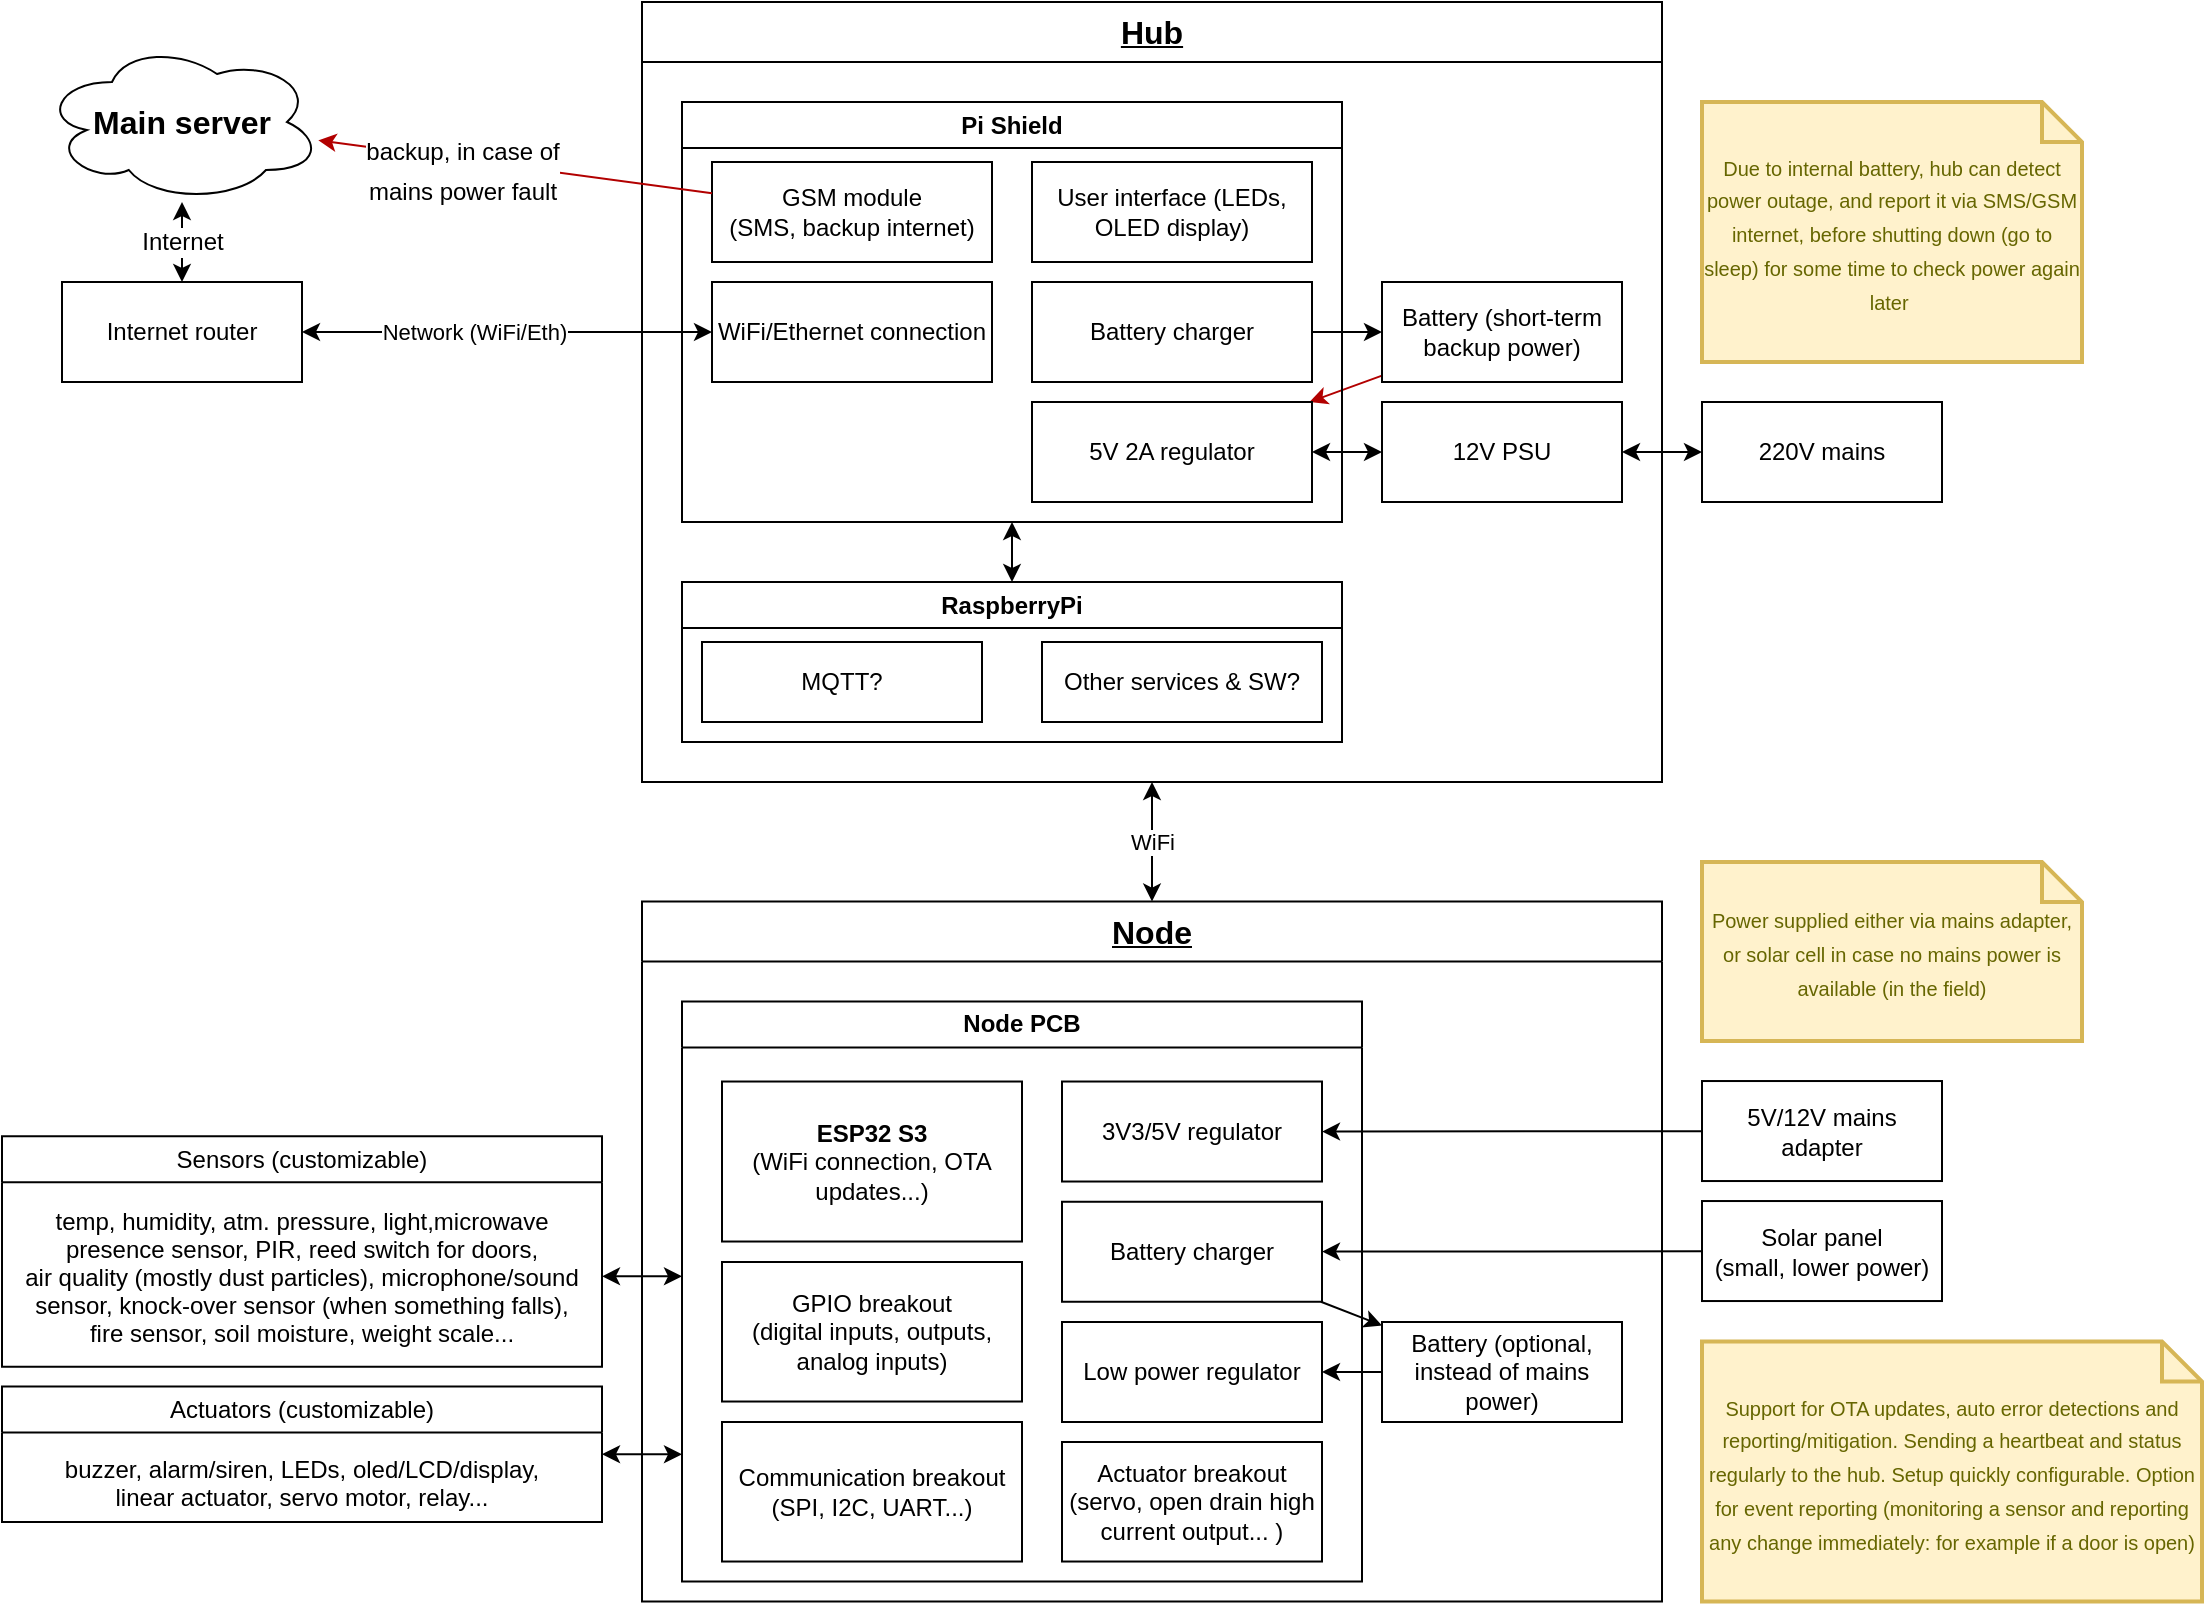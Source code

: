 <mxfile>
    <diagram id="x9bcelpgYHxCwuGAqYpQ" name="Page-1">
        <mxGraphModel dx="2077" dy="907" grid="1" gridSize="10" guides="1" tooltips="1" connect="1" arrows="1" fold="1" page="1" pageScale="1" pageWidth="1169" pageHeight="827" math="0" shadow="0">
            <root>
                <mxCell id="0"/>
                <mxCell id="1" parent="0"/>
                <mxCell id="7" value="&lt;u&gt;&lt;font style=&quot;font-size: 16px;&quot;&gt;Hub&lt;/font&gt;&lt;/u&gt;" style="swimlane;whiteSpace=wrap;html=1;startSize=30;" vertex="1" parent="1">
                    <mxGeometry x="370" y="10" width="510" height="390" as="geometry">
                        <mxRectangle x="140" y="160" width="140" height="30" as="alternateBounds"/>
                    </mxGeometry>
                </mxCell>
                <mxCell id="50" style="edgeStyle=none;html=1;startArrow=none;startFill=0;endArrow=classic;endFill=1;fillColor=#e51400;strokeColor=#B20000;" edge="1" parent="7" source="13" target="43">
                    <mxGeometry relative="1" as="geometry"/>
                </mxCell>
                <mxCell id="13" value="Battery (short-term backup power)" style="rounded=0;whiteSpace=wrap;html=1;" vertex="1" parent="7">
                    <mxGeometry x="370" y="140" width="120" height="50" as="geometry"/>
                </mxCell>
                <mxCell id="20" value="Pi Shield" style="swimlane;whiteSpace=wrap;html=1;" vertex="1" parent="7">
                    <mxGeometry x="20" y="50" width="330" height="210" as="geometry"/>
                </mxCell>
                <mxCell id="35" value="WiFi/Ethernet connection" style="rounded=0;whiteSpace=wrap;html=1;" vertex="1" parent="20">
                    <mxGeometry x="15" y="90" width="140" height="50" as="geometry"/>
                </mxCell>
                <mxCell id="34" value="GSM module&lt;br&gt;(SMS, backup internet)" style="rounded=0;whiteSpace=wrap;html=1;" vertex="1" parent="20">
                    <mxGeometry x="15" y="30" width="140" height="50" as="geometry"/>
                </mxCell>
                <mxCell id="42" value="Battery charger" style="rounded=0;whiteSpace=wrap;html=1;" vertex="1" parent="20">
                    <mxGeometry x="175" y="90" width="140" height="50" as="geometry"/>
                </mxCell>
                <mxCell id="43" value="5V 2A regulator" style="rounded=0;whiteSpace=wrap;html=1;" vertex="1" parent="20">
                    <mxGeometry x="175" y="150" width="140" height="50" as="geometry"/>
                </mxCell>
                <mxCell id="49" value="User interface (LEDs, OLED display)" style="rounded=0;whiteSpace=wrap;html=1;" vertex="1" parent="20">
                    <mxGeometry x="175" y="30" width="140" height="50" as="geometry"/>
                </mxCell>
                <mxCell id="46" style="edgeStyle=none;html=1;startArrow=classic;startFill=1;endArrow=classic;endFill=1;" edge="1" parent="7" source="26" target="43">
                    <mxGeometry relative="1" as="geometry"/>
                </mxCell>
                <mxCell id="26" value="12V PSU" style="rounded=0;whiteSpace=wrap;html=1;" vertex="1" parent="7">
                    <mxGeometry x="370" y="200" width="120" height="50" as="geometry"/>
                </mxCell>
                <mxCell id="51" style="edgeStyle=none;html=1;entryX=0.5;entryY=1;entryDx=0;entryDy=0;startArrow=classic;startFill=1;endArrow=classic;endFill=1;" edge="1" parent="7" source="38" target="20">
                    <mxGeometry relative="1" as="geometry"/>
                </mxCell>
                <mxCell id="38" value="RaspberryPi" style="swimlane;whiteSpace=wrap;html=1;" vertex="1" parent="7">
                    <mxGeometry x="20" y="290" width="330" height="80" as="geometry"/>
                </mxCell>
                <mxCell id="40" value="MQTT?" style="rounded=0;whiteSpace=wrap;html=1;" vertex="1" parent="38">
                    <mxGeometry x="10" y="30" width="140" height="40" as="geometry"/>
                </mxCell>
                <mxCell id="41" value="Other services &amp;amp; SW?" style="rounded=0;whiteSpace=wrap;html=1;" vertex="1" parent="38">
                    <mxGeometry x="180" y="30" width="140" height="40" as="geometry"/>
                </mxCell>
                <mxCell id="47" style="edgeStyle=none;html=1;entryX=0;entryY=0.5;entryDx=0;entryDy=0;startArrow=none;startFill=0;endArrow=classic;endFill=1;" edge="1" parent="7" source="42" target="13">
                    <mxGeometry relative="1" as="geometry"/>
                </mxCell>
                <mxCell id="52" style="edgeStyle=none;html=1;entryX=0.5;entryY=1;entryDx=0;entryDy=0;startArrow=classic;startFill=1;endArrow=classic;endFill=1;" edge="1" parent="1" source="8" target="7">
                    <mxGeometry relative="1" as="geometry"/>
                </mxCell>
                <mxCell id="53" value="WiFi" style="edgeLabel;html=1;align=center;verticalAlign=middle;resizable=0;points=[];" vertex="1" connectable="0" parent="52">
                    <mxGeometry x="0.434" y="1" relative="1" as="geometry">
                        <mxPoint x="1" y="13" as="offset"/>
                    </mxGeometry>
                </mxCell>
                <mxCell id="8" value="&lt;u&gt;&lt;font style=&quot;font-size: 16px;&quot;&gt;Node&lt;/font&gt;&lt;/u&gt;" style="swimlane;whiteSpace=wrap;html=1;startSize=30;" vertex="1" parent="1">
                    <mxGeometry x="370" y="459.76" width="510" height="350" as="geometry">
                        <mxRectangle x="140" y="160" width="140" height="30" as="alternateBounds"/>
                    </mxGeometry>
                </mxCell>
                <mxCell id="21" value="Node PCB" style="swimlane;whiteSpace=wrap;html=1;" vertex="1" parent="8">
                    <mxGeometry x="20" y="50" width="340" height="290" as="geometry"/>
                </mxCell>
                <mxCell id="31" value="Battery charger" style="rounded=0;whiteSpace=wrap;html=1;" vertex="1" parent="21">
                    <mxGeometry x="190" y="100.12" width="130" height="50" as="geometry"/>
                </mxCell>
                <mxCell id="32" value="Low power regulator" style="rounded=0;whiteSpace=wrap;html=1;" vertex="1" parent="21">
                    <mxGeometry x="190" y="160.24" width="130" height="50" as="geometry"/>
                </mxCell>
                <mxCell id="63" value="3V3/5V regulator" style="rounded=0;whiteSpace=wrap;html=1;" vertex="1" parent="21">
                    <mxGeometry x="190" y="40" width="130" height="50" as="geometry"/>
                </mxCell>
                <mxCell id="80" value="&lt;b&gt;ESP32 S3&lt;/b&gt;&lt;br&gt;(WiFi connection, OTA updates...)" style="rounded=0;whiteSpace=wrap;html=1;" vertex="1" parent="21">
                    <mxGeometry x="20" y="40" width="150" height="80" as="geometry"/>
                </mxCell>
                <mxCell id="82" value="GPIO breakout &lt;br&gt;(digital inputs, outputs, analog inputs)" style="rounded=0;whiteSpace=wrap;html=1;" vertex="1" parent="21">
                    <mxGeometry x="20" y="130.24" width="150" height="69.76" as="geometry"/>
                </mxCell>
                <mxCell id="84" value="Communication breakout &lt;br&gt;(SPI, I2C, UART...)" style="rounded=0;whiteSpace=wrap;html=1;" vertex="1" parent="21">
                    <mxGeometry x="20" y="210.24" width="150" height="69.76" as="geometry"/>
                </mxCell>
                <mxCell id="86" value="Actuator breakout&lt;br&gt;(servo, open drain high current output... )" style="rounded=0;whiteSpace=wrap;html=1;" vertex="1" parent="21">
                    <mxGeometry x="190" y="220.24" width="130" height="59.76" as="geometry"/>
                </mxCell>
                <mxCell id="68" style="edgeStyle=none;sketch=0;html=1;fontSize=16;startArrow=none;startFill=0;endArrow=classic;endFill=1;entryX=1;entryY=0.5;entryDx=0;entryDy=0;" edge="1" parent="8" source="29" target="32">
                    <mxGeometry relative="1" as="geometry">
                        <mxPoint x="340" y="310" as="targetPoint"/>
                    </mxGeometry>
                </mxCell>
                <mxCell id="29" value="Battery (optional, instead of mains power)" style="rounded=0;whiteSpace=wrap;html=1;" vertex="1" parent="8">
                    <mxGeometry x="370" y="210.24" width="120" height="50" as="geometry"/>
                </mxCell>
                <mxCell id="67" style="edgeStyle=none;html=1;fontSize=16;startArrow=none;startFill=0;endArrow=classic;endFill=1;" edge="1" parent="8" source="31" target="29">
                    <mxGeometry relative="1" as="geometry"/>
                </mxCell>
                <mxCell id="27" value="" style="edgeStyle=none;html=1;entryX=1;entryY=0.5;entryDx=0;entryDy=0;startArrow=classic;startFill=1;endArrow=classic;endFill=1;" edge="1" parent="1" source="25" target="26">
                    <mxGeometry x="-0.125" relative="1" as="geometry">
                        <Array as="points"/>
                        <mxPoint as="offset"/>
                    </mxGeometry>
                </mxCell>
                <mxCell id="25" value="220V mains" style="rounded=0;whiteSpace=wrap;html=1;" vertex="1" parent="1">
                    <mxGeometry x="900" y="210" width="120" height="50" as="geometry"/>
                </mxCell>
                <mxCell id="73" style="edgeStyle=none;sketch=0;html=1;fontSize=16;startArrow=classic;startFill=1;endArrow=classic;endFill=1;" edge="1" parent="1" source="36" target="72">
                    <mxGeometry relative="1" as="geometry"/>
                </mxCell>
                <mxCell id="76" value="Internet" style="edgeLabel;html=1;align=center;verticalAlign=middle;resizable=0;points=[];fontSize=12;" vertex="1" connectable="0" parent="73">
                    <mxGeometry x="0.34" relative="1" as="geometry">
                        <mxPoint y="7" as="offset"/>
                    </mxGeometry>
                </mxCell>
                <mxCell id="36" value="Internet router" style="rounded=0;whiteSpace=wrap;html=1;" vertex="1" parent="1">
                    <mxGeometry x="80" y="150" width="120" height="50" as="geometry"/>
                </mxCell>
                <mxCell id="37" style="edgeStyle=none;html=1;entryX=1;entryY=0.5;entryDx=0;entryDy=0;startArrow=classic;startFill=1;endArrow=classic;endFill=1;" edge="1" parent="1" source="35" target="36">
                    <mxGeometry relative="1" as="geometry"/>
                </mxCell>
                <mxCell id="55" value="Network (WiFi/Eth)" style="edgeLabel;html=1;align=center;verticalAlign=middle;resizable=0;points=[];" vertex="1" connectable="0" parent="37">
                    <mxGeometry x="0.254" relative="1" as="geometry">
                        <mxPoint x="9" as="offset"/>
                    </mxGeometry>
                </mxCell>
                <mxCell id="69" style="edgeStyle=none;sketch=0;html=1;entryX=1;entryY=0.5;entryDx=0;entryDy=0;fontSize=16;startArrow=none;startFill=0;endArrow=classic;endFill=1;" edge="1" parent="1" source="62" target="63">
                    <mxGeometry relative="1" as="geometry"/>
                </mxCell>
                <mxCell id="62" value="5V/12V mains adapter" style="rounded=0;whiteSpace=wrap;html=1;" vertex="1" parent="1">
                    <mxGeometry x="900" y="549.52" width="120" height="50" as="geometry"/>
                </mxCell>
                <mxCell id="71" style="edgeStyle=none;sketch=0;html=1;fontSize=16;startArrow=none;startFill=0;endArrow=classic;endFill=1;" edge="1" parent="1" source="70" target="31">
                    <mxGeometry relative="1" as="geometry"/>
                </mxCell>
                <mxCell id="70" value="Solar panel&lt;br&gt;(small, lower power)" style="rounded=0;whiteSpace=wrap;html=1;" vertex="1" parent="1">
                    <mxGeometry x="900" y="609.52" width="120" height="50" as="geometry"/>
                </mxCell>
                <mxCell id="72" value="&lt;b&gt;Main server&lt;/b&gt;" style="ellipse;shape=cloud;whiteSpace=wrap;html=1;fontSize=16;" vertex="1" parent="1">
                    <mxGeometry x="70" y="30" width="140" height="80" as="geometry"/>
                </mxCell>
                <mxCell id="74" style="edgeStyle=none;sketch=0;html=1;fontSize=16;startArrow=none;startFill=0;endArrow=classic;endFill=1;fillColor=#e51400;strokeColor=#B20000;" edge="1" parent="1" source="34" target="72">
                    <mxGeometry relative="1" as="geometry"/>
                </mxCell>
                <mxCell id="75" value="&lt;font style=&quot;font-size: 12px;&quot;&gt;backup, in case of &lt;br&gt;mains power fault&lt;/font&gt;" style="edgeLabel;html=1;align=center;verticalAlign=middle;resizable=0;points=[];fontSize=16;" vertex="1" connectable="0" parent="74">
                    <mxGeometry x="0.497" y="1" relative="1" as="geometry">
                        <mxPoint x="22" y="6" as="offset"/>
                    </mxGeometry>
                </mxCell>
                <mxCell id="77" value="&lt;font style=&quot;font-size: 10px;&quot;&gt;Power supplied either via mains adapter, or solar cell in case no mains power is available (in the field)&lt;/font&gt;" style="shape=note;strokeWidth=2;fontSize=14;size=20;whiteSpace=wrap;html=1;fillColor=#fff2cc;strokeColor=#d6b656;fontColor=#666600;" vertex="1" parent="1">
                    <mxGeometry x="900" y="440" width="190" height="89.52" as="geometry"/>
                </mxCell>
                <mxCell id="85" value="&lt;font style=&quot;font-size: 10px;&quot;&gt;Due to internal battery, hub can detect power outage, and report it via SMS/GSM internet, before shutting down (go to sleep) for some time to check power again later&amp;nbsp;&lt;/font&gt;" style="shape=note;strokeWidth=2;fontSize=14;size=20;whiteSpace=wrap;html=1;fillColor=#fff2cc;strokeColor=#d6b656;fontColor=#666600;" vertex="1" parent="1">
                    <mxGeometry x="900" y="60" width="190" height="130" as="geometry"/>
                </mxCell>
                <mxCell id="94" value="&lt;span style=&quot;font-weight: 400;&quot;&gt;Sensors (customizable)&lt;/span&gt;" style="swimlane;whiteSpace=wrap;html=1;fontSize=12;" vertex="1" parent="1">
                    <mxGeometry x="50" y="577.14" width="300" height="115.24" as="geometry"/>
                </mxCell>
                <mxCell id="96" value="temp, humidity, atm. pressure, light,microwave &#10;presence sensor, PIR, reed switch for doors, &#10;air quality (mostly dust particles), microphone/sound &#10;sensor, knock-over sensor (when something falls), &#10;fire sensor, soil moisture, weight scale..." style="text;align=center;verticalAlign=middle;resizable=0;points=[];autosize=1;strokeColor=none;fillColor=none;fontSize=12;glass=0;horizontal=1;" vertex="1" parent="94">
                    <mxGeometry y="25.0" width="300" height="90" as="geometry"/>
                </mxCell>
                <mxCell id="97" style="edgeStyle=none;sketch=0;html=1;fontSize=12;startArrow=classic;startFill=1;endArrow=classic;endFill=1;" edge="1" parent="1" source="96">
                    <mxGeometry relative="1" as="geometry">
                        <mxPoint x="390" y="647.14" as="targetPoint"/>
                    </mxGeometry>
                </mxCell>
                <mxCell id="100" style="edgeStyle=none;sketch=0;html=1;fontSize=12;startArrow=classic;startFill=1;endArrow=classic;endFill=1;" edge="1" parent="1" source="98">
                    <mxGeometry relative="1" as="geometry">
                        <mxPoint x="390" y="736.13" as="targetPoint"/>
                    </mxGeometry>
                </mxCell>
                <mxCell id="98" value="&lt;span style=&quot;font-weight: 400;&quot;&gt;Actuators (customizable)&lt;/span&gt;" style="swimlane;whiteSpace=wrap;html=1;fontSize=12;" vertex="1" parent="1">
                    <mxGeometry x="50" y="702.26" width="300" height="67.74" as="geometry"/>
                </mxCell>
                <mxCell id="99" value="buzzer, alarm/siren, LEDs, oled/LCD/display, &#10;linear actuator, servo motor, relay..." style="text;align=center;verticalAlign=middle;resizable=0;points=[];autosize=1;strokeColor=none;fillColor=none;fontSize=12;glass=0;horizontal=1;" vertex="1" parent="98">
                    <mxGeometry x="20" y="27.74" width="260" height="40" as="geometry"/>
                </mxCell>
                <mxCell id="101" value="&lt;font style=&quot;font-size: 10px;&quot;&gt;Support for OTA updates, auto error detections and reporting/mitigation. Sending a heartbeat and status regularly to the hub. Setup quickly configurable. Option for event reporting (monitoring a sensor and reporting any change immediately: for example if a door is open)&lt;/font&gt;" style="shape=note;strokeWidth=2;fontSize=14;size=20;whiteSpace=wrap;html=1;fillColor=#fff2cc;strokeColor=#d6b656;fontColor=#666600;" vertex="1" parent="1">
                    <mxGeometry x="900" y="679.76" width="250" height="130" as="geometry"/>
                </mxCell>
            </root>
        </mxGraphModel>
    </diagram>
</mxfile>